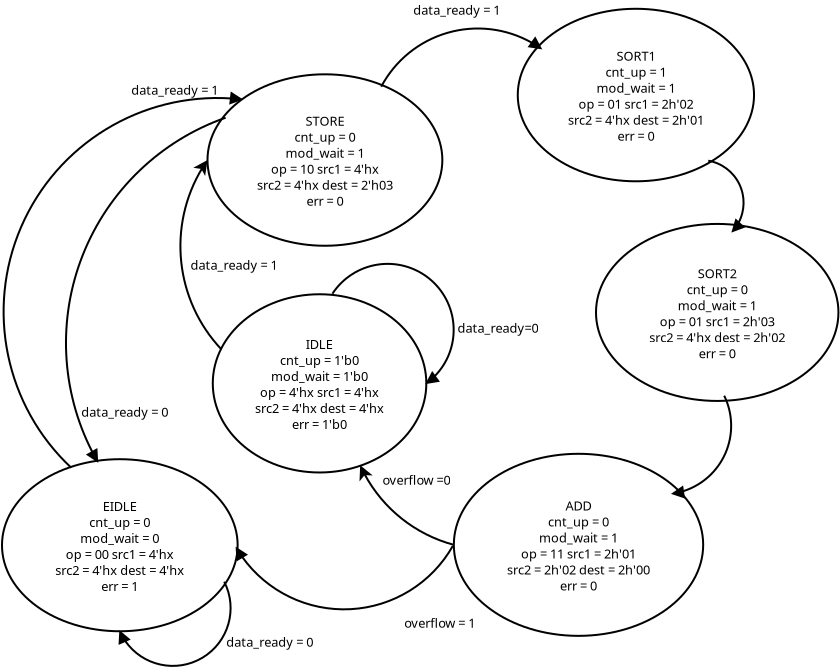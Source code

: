 <?xml version="1.0" encoding="UTF-8"?>
<dia:diagram xmlns:dia="http://www.lysator.liu.se/~alla/dia/">
  <dia:layer name="Background" visible="true" active="true">
    <dia:object type="Flowchart - Ellipse" version="0" id="O0">
      <dia:attribute name="obj_pos">
        <dia:point val="19.619,17.528"/>
      </dia:attribute>
      <dia:attribute name="obj_bb">
        <dia:rectangle val="19.569,17.478;30.346,26.489"/>
      </dia:attribute>
      <dia:attribute name="elem_corner">
        <dia:point val="19.619,17.528"/>
      </dia:attribute>
      <dia:attribute name="elem_width">
        <dia:real val="10.677"/>
      </dia:attribute>
      <dia:attribute name="elem_height">
        <dia:real val="8.911"/>
      </dia:attribute>
      <dia:attribute name="show_background">
        <dia:boolean val="true"/>
      </dia:attribute>
      <dia:attribute name="padding">
        <dia:real val="0.354"/>
      </dia:attribute>
      <dia:attribute name="text">
        <dia:composite type="text">
          <dia:attribute name="string">
            <dia:string>#IDLE
cnt_up = 1'b0
mod_wait = 1'b0
op = 4'hx src1 = 4'hx
src2 = 4'hx dest = 4'hx
err = 1'b0#</dia:string>
          </dia:attribute>
          <dia:attribute name="font">
            <dia:font family="sans" style="0" name="Helvetica"/>
          </dia:attribute>
          <dia:attribute name="height">
            <dia:real val="0.8"/>
          </dia:attribute>
          <dia:attribute name="pos">
            <dia:point val="24.957,20.179"/>
          </dia:attribute>
          <dia:attribute name="color">
            <dia:color val="#000000"/>
          </dia:attribute>
          <dia:attribute name="alignment">
            <dia:enum val="1"/>
          </dia:attribute>
        </dia:composite>
      </dia:attribute>
    </dia:object>
    <dia:object type="Flowchart - Ellipse" version="0" id="O1">
      <dia:attribute name="obj_pos">
        <dia:point val="19.355,6.53"/>
      </dia:attribute>
      <dia:attribute name="obj_bb">
        <dia:rectangle val="19.305,6.48;31.147,15.153"/>
      </dia:attribute>
      <dia:attribute name="elem_corner">
        <dia:point val="19.355,6.53"/>
      </dia:attribute>
      <dia:attribute name="elem_width">
        <dia:real val="11.742"/>
      </dia:attribute>
      <dia:attribute name="elem_height">
        <dia:real val="8.573"/>
      </dia:attribute>
      <dia:attribute name="show_background">
        <dia:boolean val="true"/>
      </dia:attribute>
      <dia:attribute name="padding">
        <dia:real val="0.354"/>
      </dia:attribute>
      <dia:attribute name="text">
        <dia:composite type="text">
          <dia:attribute name="string">
            <dia:string>#STORE
cnt_up = 0
mod_wait = 1
op = 10 src1 = 4'hx
src2 = 4'hx dest = 2'h03
err = 0#</dia:string>
          </dia:attribute>
          <dia:attribute name="font">
            <dia:font family="sans" style="0" name="Helvetica"/>
          </dia:attribute>
          <dia:attribute name="height">
            <dia:real val="0.8"/>
          </dia:attribute>
          <dia:attribute name="pos">
            <dia:point val="25.226,9.012"/>
          </dia:attribute>
          <dia:attribute name="color">
            <dia:color val="#000000"/>
          </dia:attribute>
          <dia:attribute name="alignment">
            <dia:enum val="1"/>
          </dia:attribute>
        </dia:composite>
      </dia:attribute>
    </dia:object>
    <dia:object type="Flowchart - Ellipse" version="0" id="O2">
      <dia:attribute name="obj_pos">
        <dia:point val="34.868,3.254"/>
      </dia:attribute>
      <dia:attribute name="obj_bb">
        <dia:rectangle val="34.819,3.204;46.733,11.93"/>
      </dia:attribute>
      <dia:attribute name="elem_corner">
        <dia:point val="34.868,3.254"/>
      </dia:attribute>
      <dia:attribute name="elem_width">
        <dia:real val="11.814"/>
      </dia:attribute>
      <dia:attribute name="elem_height">
        <dia:real val="8.626"/>
      </dia:attribute>
      <dia:attribute name="show_background">
        <dia:boolean val="true"/>
      </dia:attribute>
      <dia:attribute name="padding">
        <dia:real val="0.354"/>
      </dia:attribute>
      <dia:attribute name="text">
        <dia:composite type="text">
          <dia:attribute name="string">
            <dia:string>#SORT1
cnt_up = 1
mod_wait = 1
op = 01 src1 = 2h'02
src2 = 4'hx dest = 2h'01
err = 0#</dia:string>
          </dia:attribute>
          <dia:attribute name="font">
            <dia:font family="sans" style="0" name="Helvetica"/>
          </dia:attribute>
          <dia:attribute name="height">
            <dia:real val="0.8"/>
          </dia:attribute>
          <dia:attribute name="pos">
            <dia:point val="40.776,5.762"/>
          </dia:attribute>
          <dia:attribute name="color">
            <dia:color val="#000000"/>
          </dia:attribute>
          <dia:attribute name="alignment">
            <dia:enum val="1"/>
          </dia:attribute>
        </dia:composite>
      </dia:attribute>
    </dia:object>
    <dia:object type="Flowchart - Ellipse" version="0" id="O3">
      <dia:attribute name="obj_pos">
        <dia:point val="38.78,14.011"/>
      </dia:attribute>
      <dia:attribute name="obj_bb">
        <dia:rectangle val="38.73,13.961;50.952,22.912"/>
      </dia:attribute>
      <dia:attribute name="elem_corner">
        <dia:point val="38.78,14.011"/>
      </dia:attribute>
      <dia:attribute name="elem_width">
        <dia:real val="12.122"/>
      </dia:attribute>
      <dia:attribute name="elem_height">
        <dia:real val="8.851"/>
      </dia:attribute>
      <dia:attribute name="show_background">
        <dia:boolean val="true"/>
      </dia:attribute>
      <dia:attribute name="padding">
        <dia:real val="0.354"/>
      </dia:attribute>
      <dia:attribute name="text">
        <dia:composite type="text">
          <dia:attribute name="string">
            <dia:string>#SORT2
cnt_up = 0
mod_wait = 1
op = 01 src1 = 2h'03
src2 = 4'hx dest = 2h'02
err = 0#</dia:string>
          </dia:attribute>
          <dia:attribute name="font">
            <dia:font family="sans" style="0" name="Helvetica"/>
          </dia:attribute>
          <dia:attribute name="height">
            <dia:real val="0.8"/>
          </dia:attribute>
          <dia:attribute name="pos">
            <dia:point val="44.841,16.632"/>
          </dia:attribute>
          <dia:attribute name="color">
            <dia:color val="#000000"/>
          </dia:attribute>
          <dia:attribute name="alignment">
            <dia:enum val="1"/>
          </dia:attribute>
        </dia:composite>
      </dia:attribute>
    </dia:object>
    <dia:object type="Flowchart - Ellipse" version="0" id="O4">
      <dia:attribute name="obj_pos">
        <dia:point val="31.672,25.505"/>
      </dia:attribute>
      <dia:attribute name="obj_bb">
        <dia:rectangle val="31.622,25.455;44.189,34.658"/>
      </dia:attribute>
      <dia:attribute name="elem_corner">
        <dia:point val="31.672,25.505"/>
      </dia:attribute>
      <dia:attribute name="elem_width">
        <dia:real val="12.467"/>
      </dia:attribute>
      <dia:attribute name="elem_height">
        <dia:real val="9.103"/>
      </dia:attribute>
      <dia:attribute name="show_background">
        <dia:boolean val="true"/>
      </dia:attribute>
      <dia:attribute name="padding">
        <dia:real val="0.354"/>
      </dia:attribute>
      <dia:attribute name="text">
        <dia:composite type="text">
          <dia:attribute name="string">
            <dia:string>#ADD
cnt_up = 0
mod_wait = 1
op = 11 src1 = 2h'01
src2 = 2h'02 dest = 2h'00
err = 0#</dia:string>
          </dia:attribute>
          <dia:attribute name="font">
            <dia:font family="sans" style="0" name="Helvetica"/>
          </dia:attribute>
          <dia:attribute name="height">
            <dia:real val="0.8"/>
          </dia:attribute>
          <dia:attribute name="pos">
            <dia:point val="37.906,28.252"/>
          </dia:attribute>
          <dia:attribute name="color">
            <dia:color val="#000000"/>
          </dia:attribute>
          <dia:attribute name="alignment">
            <dia:enum val="1"/>
          </dia:attribute>
        </dia:composite>
      </dia:attribute>
    </dia:object>
    <dia:object type="Flowchart - Ellipse" version="0" id="O5">
      <dia:attribute name="obj_pos">
        <dia:point val="9.08,25.775"/>
      </dia:attribute>
      <dia:attribute name="obj_bb">
        <dia:rectangle val="9.03,25.725;20.912,34.428"/>
      </dia:attribute>
      <dia:attribute name="elem_corner">
        <dia:point val="9.08,25.775"/>
      </dia:attribute>
      <dia:attribute name="elem_width">
        <dia:real val="11.782"/>
      </dia:attribute>
      <dia:attribute name="elem_height">
        <dia:real val="8.603"/>
      </dia:attribute>
      <dia:attribute name="show_background">
        <dia:boolean val="true"/>
      </dia:attribute>
      <dia:attribute name="padding">
        <dia:real val="0.354"/>
      </dia:attribute>
      <dia:attribute name="text">
        <dia:composite type="text">
          <dia:attribute name="string">
            <dia:string>#EIDLE
cnt_up = 0
mod_wait = 0
op = 00 src1 = 4'hx
src2 = 4'hx dest = 4'hx
err = 1#</dia:string>
          </dia:attribute>
          <dia:attribute name="font">
            <dia:font family="sans" style="0" name="Helvetica"/>
          </dia:attribute>
          <dia:attribute name="height">
            <dia:real val="0.8"/>
          </dia:attribute>
          <dia:attribute name="pos">
            <dia:point val="14.971,28.272"/>
          </dia:attribute>
          <dia:attribute name="color">
            <dia:color val="#000000"/>
          </dia:attribute>
          <dia:attribute name="alignment">
            <dia:enum val="1"/>
          </dia:attribute>
        </dia:composite>
      </dia:attribute>
    </dia:object>
    <dia:object type="Standard - Arc" version="0" id="O6">
      <dia:attribute name="obj_pos">
        <dia:point val="20.054,20.288"/>
      </dia:attribute>
      <dia:attribute name="obj_bb">
        <dia:rectangle val="17.95,10.763;20.107,20.342"/>
      </dia:attribute>
      <dia:attribute name="conn_endpoints">
        <dia:point val="20.054,20.288"/>
        <dia:point val="19.355,10.817"/>
      </dia:attribute>
      <dia:attribute name="curve_distance">
        <dia:real val="-1.688"/>
      </dia:attribute>
      <dia:attribute name="line_width">
        <dia:real val="0.1"/>
      </dia:attribute>
      <dia:attribute name="end_arrow">
        <dia:enum val="22"/>
      </dia:attribute>
      <dia:attribute name="end_arrow_length">
        <dia:real val="0.5"/>
      </dia:attribute>
      <dia:attribute name="end_arrow_width">
        <dia:real val="0.5"/>
      </dia:attribute>
      <dia:connections>
        <dia:connection handle="0" to="O0" connection="7"/>
        <dia:connection handle="1" to="O1" connection="8"/>
      </dia:connections>
    </dia:object>
    <dia:object type="Standard - Text" version="1" id="O7">
      <dia:attribute name="obj_pos">
        <dia:point val="18.5,16.3"/>
      </dia:attribute>
      <dia:attribute name="obj_bb">
        <dia:rectangle val="18.5,15.705;23.427,16.453"/>
      </dia:attribute>
      <dia:attribute name="text">
        <dia:composite type="text">
          <dia:attribute name="string">
            <dia:string>#data_ready = 1#</dia:string>
          </dia:attribute>
          <dia:attribute name="font">
            <dia:font family="sans" style="0" name="Helvetica"/>
          </dia:attribute>
          <dia:attribute name="height">
            <dia:real val="0.8"/>
          </dia:attribute>
          <dia:attribute name="pos">
            <dia:point val="18.5,16.3"/>
          </dia:attribute>
          <dia:attribute name="color">
            <dia:color val="#000000"/>
          </dia:attribute>
          <dia:attribute name="alignment">
            <dia:enum val="0"/>
          </dia:attribute>
        </dia:composite>
      </dia:attribute>
      <dia:attribute name="valign">
        <dia:enum val="3"/>
      </dia:attribute>
    </dia:object>
    <dia:object type="Standard - Arc" version="0" id="O8">
      <dia:attribute name="obj_pos">
        <dia:point val="31.672,30.057"/>
      </dia:attribute>
      <dia:attribute name="obj_bb">
        <dia:rectangle val="26.918,26.006;31.743,30.127"/>
      </dia:attribute>
      <dia:attribute name="conn_endpoints">
        <dia:point val="31.672,30.057"/>
        <dia:point val="26.988,26.076"/>
      </dia:attribute>
      <dia:attribute name="curve_distance">
        <dia:real val="-0.693"/>
      </dia:attribute>
      <dia:attribute name="end_arrow">
        <dia:enum val="22"/>
      </dia:attribute>
      <dia:attribute name="end_arrow_length">
        <dia:real val="0.5"/>
      </dia:attribute>
      <dia:attribute name="end_arrow_width">
        <dia:real val="0.5"/>
      </dia:attribute>
      <dia:connections>
        <dia:connection handle="0" to="O4" connection="8"/>
        <dia:connection handle="1" to="O0" connection="13"/>
      </dia:connections>
    </dia:object>
    <dia:object type="Standard - Text" version="1" id="O9">
      <dia:attribute name="obj_pos">
        <dia:point val="28.1,27.05"/>
      </dia:attribute>
      <dia:attribute name="obj_bb">
        <dia:rectangle val="28.1,26.436;32.009,27.24"/>
      </dia:attribute>
      <dia:attribute name="text">
        <dia:composite type="text">
          <dia:attribute name="string">
            <dia:string>#overflow =0#</dia:string>
          </dia:attribute>
          <dia:attribute name="font">
            <dia:font family="sans" style="0" name="Helvetica"/>
          </dia:attribute>
          <dia:attribute name="height">
            <dia:real val="0.8"/>
          </dia:attribute>
          <dia:attribute name="pos">
            <dia:point val="28.1,27.05"/>
          </dia:attribute>
          <dia:attribute name="color">
            <dia:color val="#000000"/>
          </dia:attribute>
          <dia:attribute name="alignment">
            <dia:enum val="0"/>
          </dia:attribute>
        </dia:composite>
      </dia:attribute>
      <dia:attribute name="valign">
        <dia:enum val="3"/>
      </dia:attribute>
    </dia:object>
    <dia:object type="Standard - Arc" version="0" id="O10">
      <dia:attribute name="obj_pos">
        <dia:point val="25.602,17.5"/>
      </dia:attribute>
      <dia:attribute name="obj_bb">
        <dia:rectangle val="25.531,15.957;31.713,22.054"/>
      </dia:attribute>
      <dia:attribute name="conn_endpoints">
        <dia:point val="25.602,17.5"/>
        <dia:point val="30.296,21.984"/>
      </dia:attribute>
      <dia:attribute name="curve_distance">
        <dia:real val="-3.9"/>
      </dia:attribute>
      <dia:attribute name="end_arrow">
        <dia:enum val="3"/>
      </dia:attribute>
      <dia:attribute name="end_arrow_length">
        <dia:real val="0.5"/>
      </dia:attribute>
      <dia:attribute name="end_arrow_width">
        <dia:real val="0.5"/>
      </dia:attribute>
      <dia:connections>
        <dia:connection handle="1" to="O0" connection="0"/>
      </dia:connections>
    </dia:object>
    <dia:object type="Standard - Text" version="1" id="O11">
      <dia:attribute name="obj_pos">
        <dia:point val="31.852,19.45"/>
      </dia:attribute>
      <dia:attribute name="obj_bb">
        <dia:rectangle val="31.852,18.855;36.372,19.602"/>
      </dia:attribute>
      <dia:attribute name="text">
        <dia:composite type="text">
          <dia:attribute name="string">
            <dia:string>#data_ready=0#</dia:string>
          </dia:attribute>
          <dia:attribute name="font">
            <dia:font family="sans" style="0" name="Helvetica"/>
          </dia:attribute>
          <dia:attribute name="height">
            <dia:real val="0.8"/>
          </dia:attribute>
          <dia:attribute name="pos">
            <dia:point val="31.852,19.45"/>
          </dia:attribute>
          <dia:attribute name="color">
            <dia:color val="#000000"/>
          </dia:attribute>
          <dia:attribute name="alignment">
            <dia:enum val="0"/>
          </dia:attribute>
        </dia:composite>
      </dia:attribute>
      <dia:attribute name="valign">
        <dia:enum val="3"/>
      </dia:attribute>
    </dia:object>
    <dia:object type="Standard - Arc" version="0" id="O12">
      <dia:attribute name="obj_pos">
        <dia:point val="20.26,8.7"/>
      </dia:attribute>
      <dia:attribute name="obj_bb">
        <dia:rectangle val="12.229,8.636;20.324,25.964"/>
      </dia:attribute>
      <dia:attribute name="conn_endpoints">
        <dia:point val="20.26,8.7"/>
        <dia:point val="13.86,25.9"/>
      </dia:attribute>
      <dia:attribute name="curve_distance">
        <dia:real val="4.301"/>
      </dia:attribute>
      <dia:attribute name="end_arrow">
        <dia:enum val="3"/>
      </dia:attribute>
      <dia:attribute name="end_arrow_length">
        <dia:real val="0.5"/>
      </dia:attribute>
      <dia:attribute name="end_arrow_width">
        <dia:real val="0.5"/>
      </dia:attribute>
    </dia:object>
    <dia:object type="Standard - Text" version="1" id="O13">
      <dia:attribute name="obj_pos">
        <dia:point val="13.04,23.65"/>
      </dia:attribute>
      <dia:attribute name="obj_bb">
        <dia:rectangle val="13.04,23.055;17.965,23.802"/>
      </dia:attribute>
      <dia:attribute name="text">
        <dia:composite type="text">
          <dia:attribute name="string">
            <dia:string>#data_ready = 0#</dia:string>
          </dia:attribute>
          <dia:attribute name="font">
            <dia:font family="sans" style="0" name="Helvetica"/>
          </dia:attribute>
          <dia:attribute name="height">
            <dia:real val="0.8"/>
          </dia:attribute>
          <dia:attribute name="pos">
            <dia:point val="13.04,23.65"/>
          </dia:attribute>
          <dia:attribute name="color">
            <dia:color val="#000000"/>
          </dia:attribute>
          <dia:attribute name="alignment">
            <dia:enum val="0"/>
          </dia:attribute>
        </dia:composite>
      </dia:attribute>
      <dia:attribute name="valign">
        <dia:enum val="3"/>
      </dia:attribute>
    </dia:object>
    <dia:object type="Standard - Arc" version="0" id="O14">
      <dia:attribute name="obj_pos">
        <dia:point val="12.54,26.2"/>
      </dia:attribute>
      <dia:attribute name="obj_bb">
        <dia:rectangle val="9.111,7.388;21.141,26.266"/>
      </dia:attribute>
      <dia:attribute name="conn_endpoints">
        <dia:point val="12.54,26.2"/>
        <dia:point val="21.074,7.786"/>
      </dia:attribute>
      <dia:attribute name="curve_distance">
        <dia:real val="-7.336"/>
      </dia:attribute>
      <dia:attribute name="end_arrow">
        <dia:enum val="3"/>
      </dia:attribute>
      <dia:attribute name="end_arrow_length">
        <dia:real val="0.5"/>
      </dia:attribute>
      <dia:attribute name="end_arrow_width">
        <dia:real val="0.5"/>
      </dia:attribute>
      <dia:connections>
        <dia:connection handle="1" to="O1" connection="6"/>
      </dia:connections>
    </dia:object>
    <dia:object type="Standard - Text" version="1" id="O15">
      <dia:attribute name="obj_pos">
        <dia:point val="15.54,7.55"/>
      </dia:attribute>
      <dia:attribute name="obj_bb">
        <dia:rectangle val="15.54,6.955;20.468,7.702"/>
      </dia:attribute>
      <dia:attribute name="text">
        <dia:composite type="text">
          <dia:attribute name="string">
            <dia:string>#data_ready = 1#</dia:string>
          </dia:attribute>
          <dia:attribute name="font">
            <dia:font family="sans" style="0" name="Helvetica"/>
          </dia:attribute>
          <dia:attribute name="height">
            <dia:real val="0.8"/>
          </dia:attribute>
          <dia:attribute name="pos">
            <dia:point val="15.54,7.55"/>
          </dia:attribute>
          <dia:attribute name="color">
            <dia:color val="#000000"/>
          </dia:attribute>
          <dia:attribute name="alignment">
            <dia:enum val="0"/>
          </dia:attribute>
        </dia:composite>
      </dia:attribute>
      <dia:attribute name="valign">
        <dia:enum val="3"/>
      </dia:attribute>
    </dia:object>
    <dia:object type="Standard - Arc" version="0" id="O16">
      <dia:attribute name="obj_pos">
        <dia:point val="20.191,31.9"/>
      </dia:attribute>
      <dia:attribute name="obj_bb">
        <dia:rectangle val="14.896,31.833;20.56,36.161"/>
      </dia:attribute>
      <dia:attribute name="conn_endpoints">
        <dia:point val="20.191,31.9"/>
        <dia:point val="14.971,34.378"/>
      </dia:attribute>
      <dia:attribute name="curve_distance">
        <dia:real val="-2.98"/>
      </dia:attribute>
      <dia:attribute name="end_arrow">
        <dia:enum val="3"/>
      </dia:attribute>
      <dia:attribute name="end_arrow_length">
        <dia:real val="0.5"/>
      </dia:attribute>
      <dia:attribute name="end_arrow_width">
        <dia:real val="0.5"/>
      </dia:attribute>
      <dia:connections>
        <dia:connection handle="1" to="O5" connection="12"/>
      </dia:connections>
    </dia:object>
    <dia:object type="Standard - Text" version="1" id="O17">
      <dia:attribute name="obj_pos">
        <dia:point val="20.291,35.15"/>
      </dia:attribute>
      <dia:attribute name="obj_bb">
        <dia:rectangle val="20.291,34.555;25.215,35.303"/>
      </dia:attribute>
      <dia:attribute name="text">
        <dia:composite type="text">
          <dia:attribute name="string">
            <dia:string>#data_ready = 0#</dia:string>
          </dia:attribute>
          <dia:attribute name="font">
            <dia:font family="sans" style="0" name="Helvetica"/>
          </dia:attribute>
          <dia:attribute name="height">
            <dia:real val="0.8"/>
          </dia:attribute>
          <dia:attribute name="pos">
            <dia:point val="20.291,35.15"/>
          </dia:attribute>
          <dia:attribute name="color">
            <dia:color val="#000000"/>
          </dia:attribute>
          <dia:attribute name="alignment">
            <dia:enum val="0"/>
          </dia:attribute>
        </dia:composite>
      </dia:attribute>
      <dia:attribute name="valign">
        <dia:enum val="3"/>
      </dia:attribute>
    </dia:object>
    <dia:object type="Standard - Arc" version="0" id="O18">
      <dia:attribute name="obj_pos">
        <dia:point val="28.041,7.15"/>
      </dia:attribute>
      <dia:attribute name="obj_bb">
        <dia:rectangle val="27.98,4.19;36.101,7.21"/>
      </dia:attribute>
      <dia:attribute name="conn_endpoints">
        <dia:point val="28.041,7.15"/>
        <dia:point val="36.041,5.25"/>
      </dia:attribute>
      <dia:attribute name="curve_distance">
        <dia:real val="-1.862"/>
      </dia:attribute>
      <dia:attribute name="end_arrow">
        <dia:enum val="3"/>
      </dia:attribute>
      <dia:attribute name="end_arrow_length">
        <dia:real val="0.5"/>
      </dia:attribute>
      <dia:attribute name="end_arrow_width">
        <dia:real val="0.5"/>
      </dia:attribute>
    </dia:object>
    <dia:object type="Standard - Text" version="1" id="O19">
      <dia:attribute name="obj_pos">
        <dia:point val="29.64,3.55"/>
      </dia:attribute>
      <dia:attribute name="obj_bb">
        <dia:rectangle val="29.64,2.936;34.587,3.74"/>
      </dia:attribute>
      <dia:attribute name="text">
        <dia:composite type="text">
          <dia:attribute name="string">
            <dia:string>#data_ready = 1#</dia:string>
          </dia:attribute>
          <dia:attribute name="font">
            <dia:font family="sans" style="0" name="Helvetica"/>
          </dia:attribute>
          <dia:attribute name="height">
            <dia:real val="0.8"/>
          </dia:attribute>
          <dia:attribute name="pos">
            <dia:point val="29.64,3.55"/>
          </dia:attribute>
          <dia:attribute name="color">
            <dia:color val="#000000"/>
          </dia:attribute>
          <dia:attribute name="alignment">
            <dia:enum val="0"/>
          </dia:attribute>
        </dia:composite>
      </dia:attribute>
      <dia:attribute name="valign">
        <dia:enum val="3"/>
      </dia:attribute>
    </dia:object>
    <dia:object type="Standard - Arc" version="0" id="O20">
      <dia:attribute name="obj_pos">
        <dia:point val="44.391,10.85"/>
      </dia:attribute>
      <dia:attribute name="obj_bb">
        <dia:rectangle val="44.327,10.787;46.241,14.463"/>
      </dia:attribute>
      <dia:attribute name="conn_endpoints">
        <dia:point val="44.391,10.85"/>
        <dia:point val="45.59,14.4"/>
      </dia:attribute>
      <dia:attribute name="curve_distance">
        <dia:real val="-1.115"/>
      </dia:attribute>
      <dia:attribute name="end_arrow">
        <dia:enum val="3"/>
      </dia:attribute>
      <dia:attribute name="end_arrow_length">
        <dia:real val="0.5"/>
      </dia:attribute>
      <dia:attribute name="end_arrow_width">
        <dia:real val="0.5"/>
      </dia:attribute>
    </dia:object>
    <dia:object type="Standard - Arc" version="0" id="O21">
      <dia:attribute name="obj_pos">
        <dia:point val="45.191,22.6"/>
      </dia:attribute>
      <dia:attribute name="obj_bb">
        <dia:rectangle val="42.523,22.532;45.588,27.743"/>
      </dia:attribute>
      <dia:attribute name="conn_endpoints">
        <dia:point val="45.191,22.6"/>
        <dia:point val="42.59,27.5"/>
      </dia:attribute>
      <dia:attribute name="curve_distance">
        <dia:real val="-1.412"/>
      </dia:attribute>
      <dia:attribute name="end_arrow">
        <dia:enum val="3"/>
      </dia:attribute>
      <dia:attribute name="end_arrow_length">
        <dia:real val="0.5"/>
      </dia:attribute>
      <dia:attribute name="end_arrow_width">
        <dia:real val="0.5"/>
      </dia:attribute>
    </dia:object>
    <dia:object type="Standard - Arc" version="0" id="O22">
      <dia:attribute name="obj_pos">
        <dia:point val="37.906,30.057"/>
      </dia:attribute>
      <dia:attribute name="obj_bb">
        <dia:rectangle val="20.74,30.006;37.956,33.307"/>
      </dia:attribute>
      <dia:attribute name="conn_endpoints">
        <dia:point val="37.906,30.057"/>
        <dia:point val="20.791,30.2"/>
      </dia:attribute>
      <dia:attribute name="curve_distance">
        <dia:real val="-3.128"/>
      </dia:attribute>
      <dia:attribute name="end_arrow">
        <dia:enum val="3"/>
      </dia:attribute>
      <dia:attribute name="end_arrow_length">
        <dia:real val="0.5"/>
      </dia:attribute>
      <dia:attribute name="end_arrow_width">
        <dia:real val="0.5"/>
      </dia:attribute>
      <dia:connections>
        <dia:connection handle="0" to="O4" connection="16"/>
      </dia:connections>
    </dia:object>
    <dia:object type="Standard - Text" version="1" id="O23">
      <dia:attribute name="obj_pos">
        <dia:point val="29.191,34.2"/>
      </dia:attribute>
      <dia:attribute name="obj_bb">
        <dia:rectangle val="29.191,33.586;33.304,34.39"/>
      </dia:attribute>
      <dia:attribute name="text">
        <dia:composite type="text">
          <dia:attribute name="string">
            <dia:string>#overflow = 1#</dia:string>
          </dia:attribute>
          <dia:attribute name="font">
            <dia:font family="sans" style="0" name="Helvetica"/>
          </dia:attribute>
          <dia:attribute name="height">
            <dia:real val="0.8"/>
          </dia:attribute>
          <dia:attribute name="pos">
            <dia:point val="29.191,34.2"/>
          </dia:attribute>
          <dia:attribute name="color">
            <dia:color val="#000000"/>
          </dia:attribute>
          <dia:attribute name="alignment">
            <dia:enum val="0"/>
          </dia:attribute>
        </dia:composite>
      </dia:attribute>
      <dia:attribute name="valign">
        <dia:enum val="3"/>
      </dia:attribute>
    </dia:object>
  </dia:layer>
</dia:diagram>
